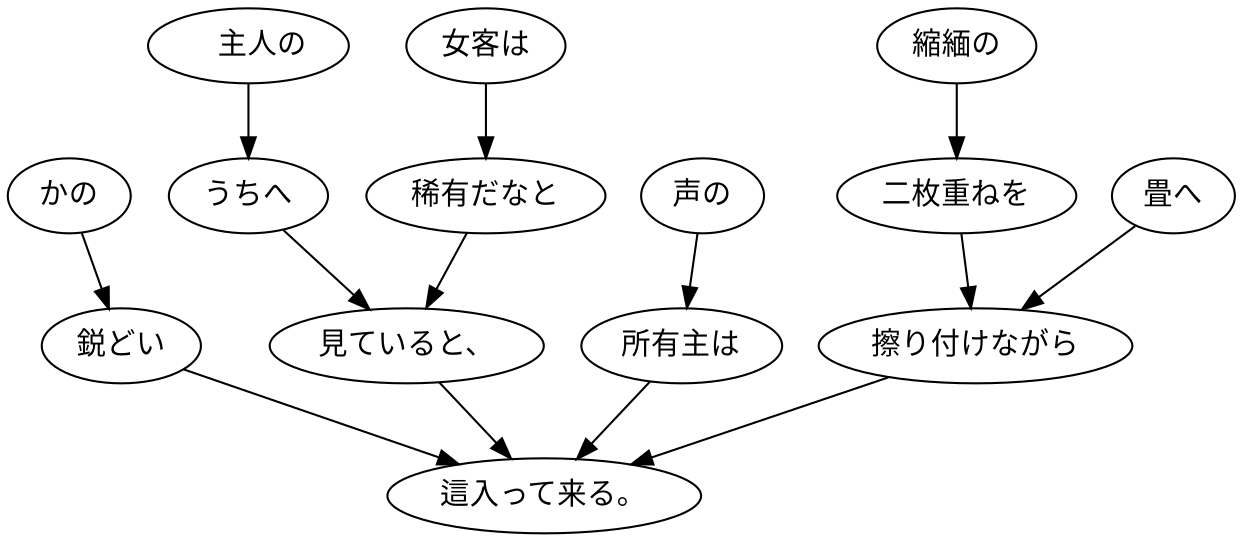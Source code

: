 digraph graph1572 {
	node0 [label="　主人の"];
	node1 [label="うちへ"];
	node2 [label="女客は"];
	node3 [label="稀有だなと"];
	node4 [label="見ていると、"];
	node5 [label="かの"];
	node6 [label="鋭どい"];
	node7 [label="声の"];
	node8 [label="所有主は"];
	node9 [label="縮緬の"];
	node10 [label="二枚重ねを"];
	node11 [label="畳へ"];
	node12 [label="擦り付けながら"];
	node13 [label="這入って来る。"];
	node0 -> node1;
	node1 -> node4;
	node2 -> node3;
	node3 -> node4;
	node4 -> node13;
	node5 -> node6;
	node6 -> node13;
	node7 -> node8;
	node8 -> node13;
	node9 -> node10;
	node10 -> node12;
	node11 -> node12;
	node12 -> node13;
}
